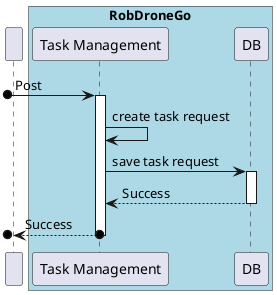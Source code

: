 @startuml SD Lv2

participant " "
box "RobDroneGo" #LightBlue
    participant "Task Management" as task
    participant "DB" as DB
end box

[o-> task : Post
activate task

task -> task : create task request

task -> DB : save task request
activate DB
DB --> task : Success
deactivate DB

[o<--o task : Success
deactivate task

@enduml